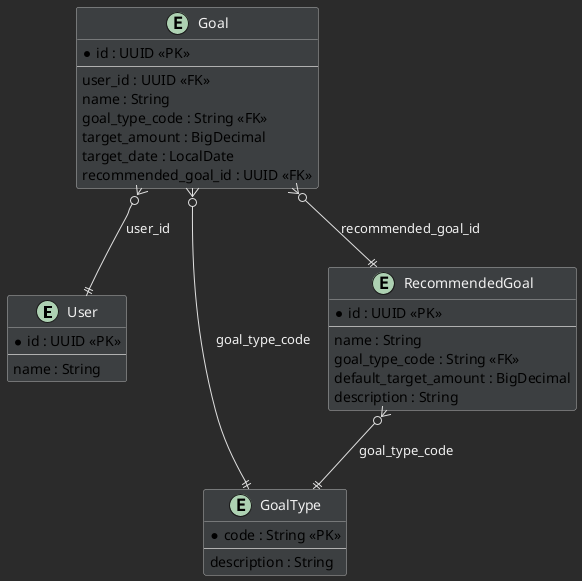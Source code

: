 @startuml
' 다크 테마 스타일 유지
skinparam backgroundColor #2b2b2b
skinparam classBackgroundColor #3c3f41
skinparam classBorderColor #b0b0b0
skinparam classFontColor #f0f0f0
skinparam ArrowColor #e0e0e0
skinparam ArrowFontColor #f0f0f0

entity User {
  * id : UUID <<PK>>
  --
  name : String
}

entity GoalType {
  * code : String <<PK>>
  --
  description : String
}

entity RecommendedGoal {
  * id : UUID <<PK>>
  --
  name : String
  goal_type_code : String <<FK>>
  default_target_amount : BigDecimal
  description : String
}

entity Goal {
  * id : UUID <<PK>>
  --
  user_id : UUID <<FK>>
  name : String
  goal_type_code : String <<FK>>
  target_amount : BigDecimal
  target_date : LocalDate
  recommended_goal_id : UUID <<FK>>
}

' 관계 정의
Goal }o--|| User : user_id
Goal }o--|| GoalType : goal_type_code
Goal }o--|| RecommendedGoal : recommended_goal_id
RecommendedGoal }o--|| GoalType : goal_type_code
@enduml
